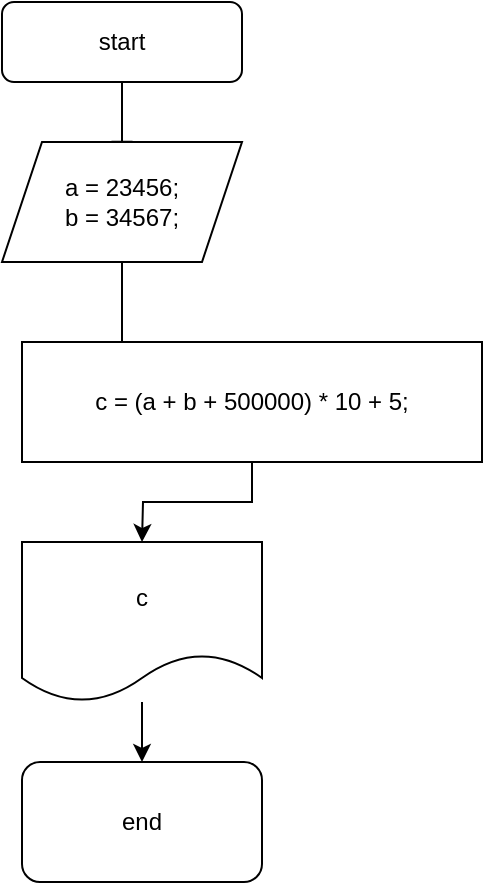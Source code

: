 <mxfile version="16.6.4" type="device"><diagram id="C5RBs43oDa-KdzZeNtuy" name="Page-1"><mxGraphModel dx="1038" dy="481" grid="1" gridSize="10" guides="1" tooltips="1" connect="1" arrows="1" fold="1" page="1" pageScale="1" pageWidth="827" pageHeight="1169" math="0" shadow="0"><root><mxCell id="WIyWlLk6GJQsqaUBKTNV-0"/><mxCell id="WIyWlLk6GJQsqaUBKTNV-1" parent="WIyWlLk6GJQsqaUBKTNV-0"/><mxCell id="oMH2uP2rgzU3Vx6ajI3F-0" value="" style="rounded=0;html=1;jettySize=auto;orthogonalLoop=1;fontSize=11;endArrow=block;endFill=0;endSize=8;strokeWidth=1;shadow=0;labelBackgroundColor=none;edgeStyle=orthogonalEdgeStyle;" edge="1" parent="WIyWlLk6GJQsqaUBKTNV-1" source="oMH2uP2rgzU3Vx6ajI3F-1"><mxGeometry relative="1" as="geometry"><mxPoint x="90" y="80" as="targetPoint"/></mxGeometry></mxCell><mxCell id="oMH2uP2rgzU3Vx6ajI3F-1" value="start" style="rounded=1;whiteSpace=wrap;html=1;fontSize=12;glass=0;strokeWidth=1;shadow=0;" vertex="1" parent="WIyWlLk6GJQsqaUBKTNV-1"><mxGeometry x="30" width="120" height="40" as="geometry"/></mxCell><mxCell id="oMH2uP2rgzU3Vx6ajI3F-2" style="edgeStyle=orthogonalEdgeStyle;rounded=0;orthogonalLoop=1;jettySize=auto;html=1;exitX=0.5;exitY=1;exitDx=0;exitDy=0;" edge="1" parent="WIyWlLk6GJQsqaUBKTNV-1" source="oMH2uP2rgzU3Vx6ajI3F-3"><mxGeometry relative="1" as="geometry"><mxPoint x="70" y="210" as="targetPoint"/></mxGeometry></mxCell><mxCell id="oMH2uP2rgzU3Vx6ajI3F-3" value="a = 23456;&lt;br&gt;b = 34567;" style="shape=parallelogram;perimeter=parallelogramPerimeter;whiteSpace=wrap;html=1;fixedSize=1;" vertex="1" parent="WIyWlLk6GJQsqaUBKTNV-1"><mxGeometry x="30" y="70" width="120" height="60" as="geometry"/></mxCell><mxCell id="oMH2uP2rgzU3Vx6ajI3F-4" style="edgeStyle=orthogonalEdgeStyle;rounded=0;orthogonalLoop=1;jettySize=auto;html=1;exitX=0.5;exitY=1;exitDx=0;exitDy=0;" edge="1" parent="WIyWlLk6GJQsqaUBKTNV-1" source="oMH2uP2rgzU3Vx6ajI3F-5"><mxGeometry relative="1" as="geometry"><mxPoint x="100" y="270" as="targetPoint"/></mxGeometry></mxCell><mxCell id="oMH2uP2rgzU3Vx6ajI3F-5" value="c = (a + b + 500000) * 10 + 5;" style="rounded=0;whiteSpace=wrap;html=1;" vertex="1" parent="WIyWlLk6GJQsqaUBKTNV-1"><mxGeometry x="40" y="170" width="230" height="60" as="geometry"/></mxCell><mxCell id="oMH2uP2rgzU3Vx6ajI3F-6" value="" style="edgeStyle=orthogonalEdgeStyle;rounded=0;orthogonalLoop=1;jettySize=auto;html=1;" edge="1" parent="WIyWlLk6GJQsqaUBKTNV-1" source="oMH2uP2rgzU3Vx6ajI3F-7"><mxGeometry relative="1" as="geometry"><mxPoint x="100" y="380" as="targetPoint"/></mxGeometry></mxCell><mxCell id="oMH2uP2rgzU3Vx6ajI3F-7" value="c" style="shape=document;whiteSpace=wrap;html=1;boundedLbl=1;" vertex="1" parent="WIyWlLk6GJQsqaUBKTNV-1"><mxGeometry x="40" y="270" width="120" height="80" as="geometry"/></mxCell><mxCell id="oMH2uP2rgzU3Vx6ajI3F-8" value="end&lt;br&gt;" style="rounded=1;whiteSpace=wrap;html=1;" vertex="1" parent="WIyWlLk6GJQsqaUBKTNV-1"><mxGeometry x="40" y="380" width="120" height="60" as="geometry"/></mxCell></root></mxGraphModel></diagram></mxfile>